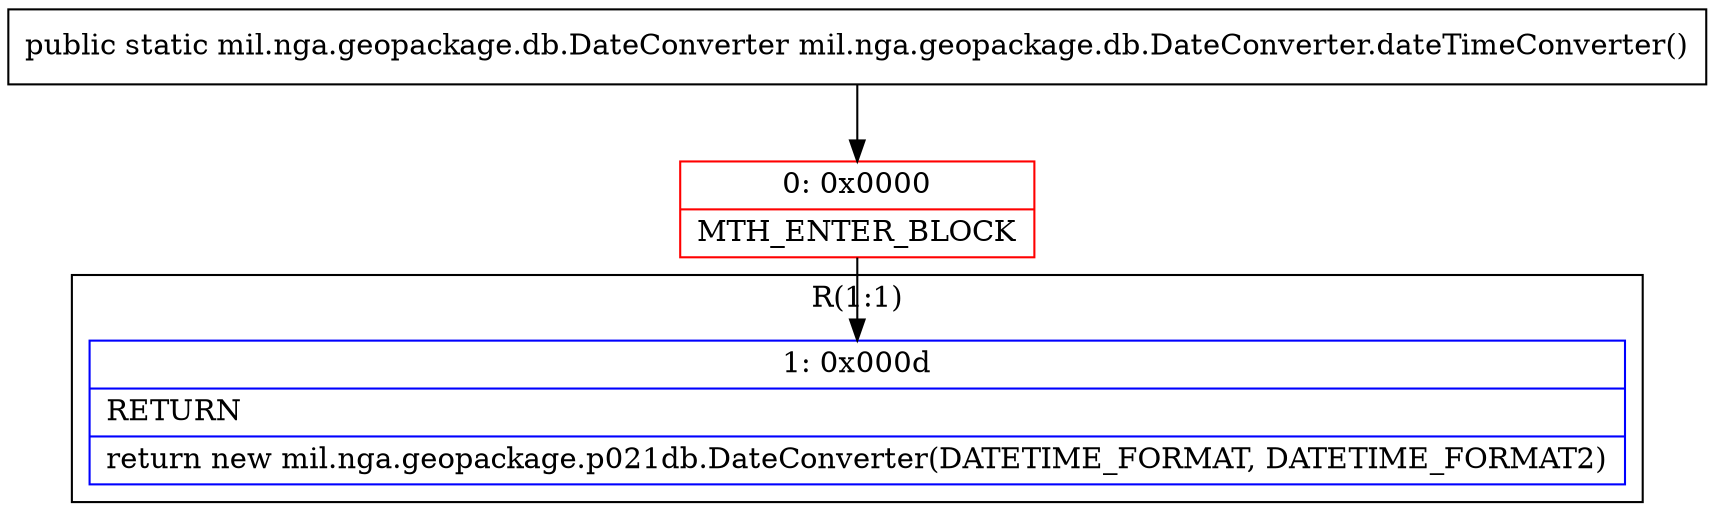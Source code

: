 digraph "CFG formil.nga.geopackage.db.DateConverter.dateTimeConverter()Lmil\/nga\/geopackage\/db\/DateConverter;" {
subgraph cluster_Region_32403434 {
label = "R(1:1)";
node [shape=record,color=blue];
Node_1 [shape=record,label="{1\:\ 0x000d|RETURN\l|return new mil.nga.geopackage.p021db.DateConverter(DATETIME_FORMAT, DATETIME_FORMAT2)\l}"];
}
Node_0 [shape=record,color=red,label="{0\:\ 0x0000|MTH_ENTER_BLOCK\l}"];
MethodNode[shape=record,label="{public static mil.nga.geopackage.db.DateConverter mil.nga.geopackage.db.DateConverter.dateTimeConverter() }"];
MethodNode -> Node_0;
Node_0 -> Node_1;
}

